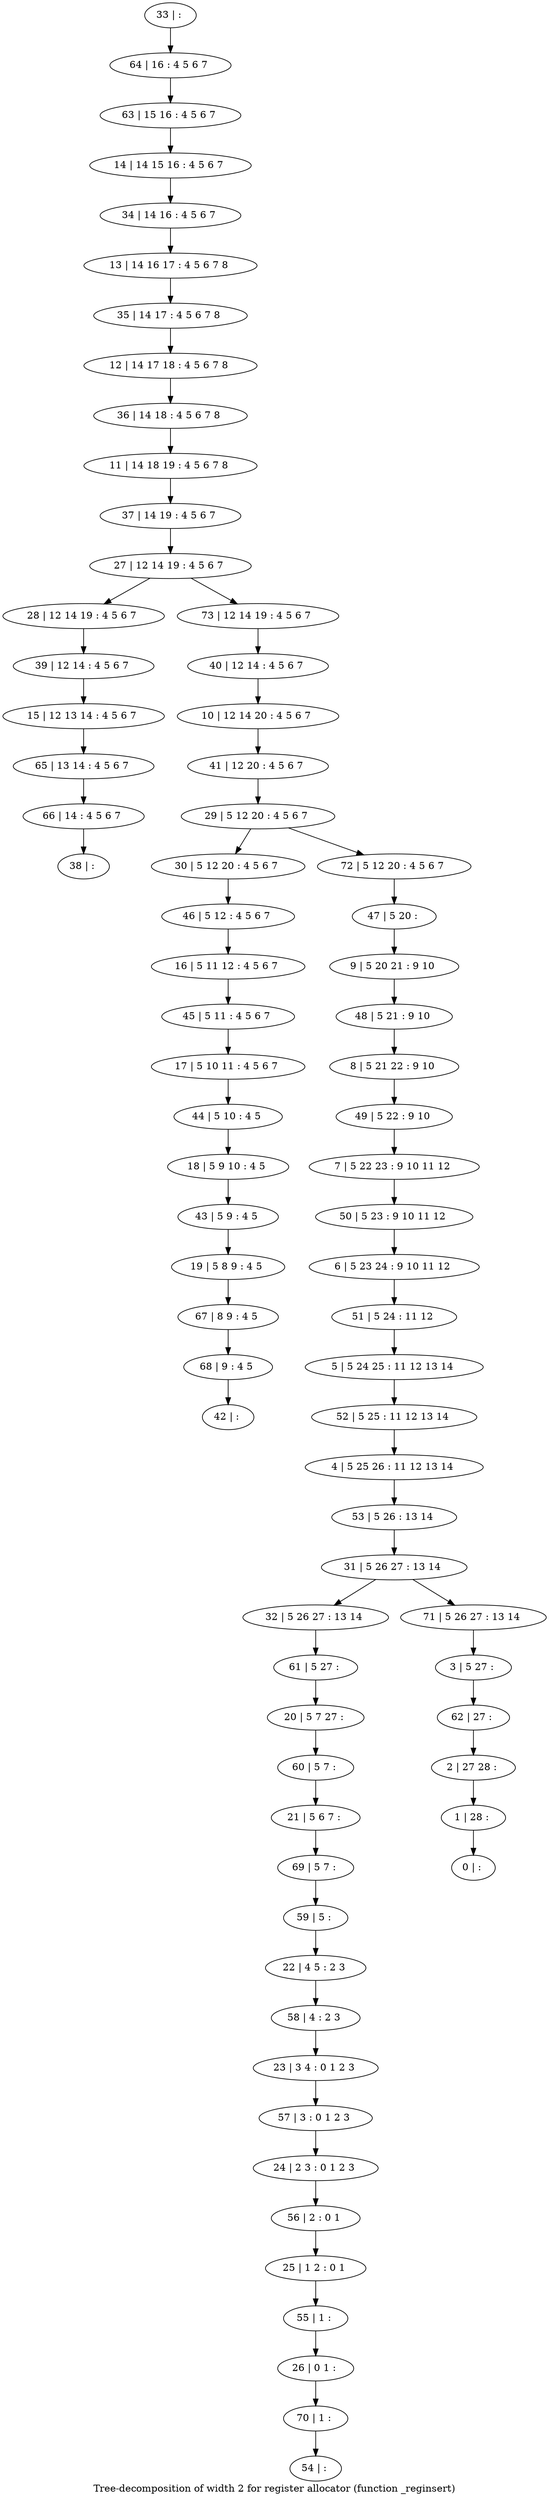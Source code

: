 digraph G {
graph [label="Tree-decomposition of width 2 for register allocator (function _reginsert)"]
0[label="0 | : "];
1[label="1 | 28 : "];
2[label="2 | 27 28 : "];
3[label="3 | 5 27 : "];
4[label="4 | 5 25 26 : 11 12 13 14 "];
5[label="5 | 5 24 25 : 11 12 13 14 "];
6[label="6 | 5 23 24 : 9 10 11 12 "];
7[label="7 | 5 22 23 : 9 10 11 12 "];
8[label="8 | 5 21 22 : 9 10 "];
9[label="9 | 5 20 21 : 9 10 "];
10[label="10 | 12 14 20 : 4 5 6 7 "];
11[label="11 | 14 18 19 : 4 5 6 7 8 "];
12[label="12 | 14 17 18 : 4 5 6 7 8 "];
13[label="13 | 14 16 17 : 4 5 6 7 8 "];
14[label="14 | 14 15 16 : 4 5 6 7 "];
15[label="15 | 12 13 14 : 4 5 6 7 "];
16[label="16 | 5 11 12 : 4 5 6 7 "];
17[label="17 | 5 10 11 : 4 5 6 7 "];
18[label="18 | 5 9 10 : 4 5 "];
19[label="19 | 5 8 9 : 4 5 "];
20[label="20 | 5 7 27 : "];
21[label="21 | 5 6 7 : "];
22[label="22 | 4 5 : 2 3 "];
23[label="23 | 3 4 : 0 1 2 3 "];
24[label="24 | 2 3 : 0 1 2 3 "];
25[label="25 | 1 2 : 0 1 "];
26[label="26 | 0 1 : "];
27[label="27 | 12 14 19 : 4 5 6 7 "];
28[label="28 | 12 14 19 : 4 5 6 7 "];
29[label="29 | 5 12 20 : 4 5 6 7 "];
30[label="30 | 5 12 20 : 4 5 6 7 "];
31[label="31 | 5 26 27 : 13 14 "];
32[label="32 | 5 26 27 : 13 14 "];
33[label="33 | : "];
34[label="34 | 14 16 : 4 5 6 7 "];
35[label="35 | 14 17 : 4 5 6 7 8 "];
36[label="36 | 14 18 : 4 5 6 7 8 "];
37[label="37 | 14 19 : 4 5 6 7 "];
38[label="38 | : "];
39[label="39 | 12 14 : 4 5 6 7 "];
40[label="40 | 12 14 : 4 5 6 7 "];
41[label="41 | 12 20 : 4 5 6 7 "];
42[label="42 | : "];
43[label="43 | 5 9 : 4 5 "];
44[label="44 | 5 10 : 4 5 "];
45[label="45 | 5 11 : 4 5 6 7 "];
46[label="46 | 5 12 : 4 5 6 7 "];
47[label="47 | 5 20 : "];
48[label="48 | 5 21 : 9 10 "];
49[label="49 | 5 22 : 9 10 "];
50[label="50 | 5 23 : 9 10 11 12 "];
51[label="51 | 5 24 : 11 12 "];
52[label="52 | 5 25 : 11 12 13 14 "];
53[label="53 | 5 26 : 13 14 "];
54[label="54 | : "];
55[label="55 | 1 : "];
56[label="56 | 2 : 0 1 "];
57[label="57 | 3 : 0 1 2 3 "];
58[label="58 | 4 : 2 3 "];
59[label="59 | 5 : "];
60[label="60 | 5 7 : "];
61[label="61 | 5 27 : "];
62[label="62 | 27 : "];
63[label="63 | 15 16 : 4 5 6 7 "];
64[label="64 | 16 : 4 5 6 7 "];
65[label="65 | 13 14 : 4 5 6 7 "];
66[label="66 | 14 : 4 5 6 7 "];
67[label="67 | 8 9 : 4 5 "];
68[label="68 | 9 : 4 5 "];
69[label="69 | 5 7 : "];
70[label="70 | 1 : "];
71[label="71 | 5 26 27 : 13 14 "];
72[label="72 | 5 12 20 : 4 5 6 7 "];
73[label="73 | 12 14 19 : 4 5 6 7 "];
39->15 ;
28->39 ;
43->19 ;
18->43 ;
44->18 ;
17->44 ;
45->17 ;
16->45 ;
46->16 ;
30->46 ;
55->26 ;
25->55 ;
56->25 ;
24->56 ;
57->24 ;
23->57 ;
58->23 ;
22->58 ;
59->22 ;
60->21 ;
20->60 ;
61->20 ;
32->61 ;
15->65 ;
66->38 ;
65->66 ;
19->67 ;
68->42 ;
67->68 ;
69->59 ;
21->69 ;
70->54 ;
26->70 ;
33->64 ;
64->63 ;
63->14 ;
14->34 ;
34->13 ;
13->35 ;
35->12 ;
12->36 ;
36->11 ;
11->37 ;
37->27 ;
40->10 ;
10->41 ;
41->29 ;
47->9 ;
9->48 ;
48->8 ;
8->49 ;
49->7 ;
7->50 ;
50->6 ;
6->51 ;
51->5 ;
5->52 ;
52->4 ;
4->53 ;
53->31 ;
3->62 ;
62->2 ;
2->1 ;
1->0 ;
71->3 ;
72->47 ;
73->40 ;
31->32 ;
31->71 ;
29->30 ;
29->72 ;
27->28 ;
27->73 ;
}
